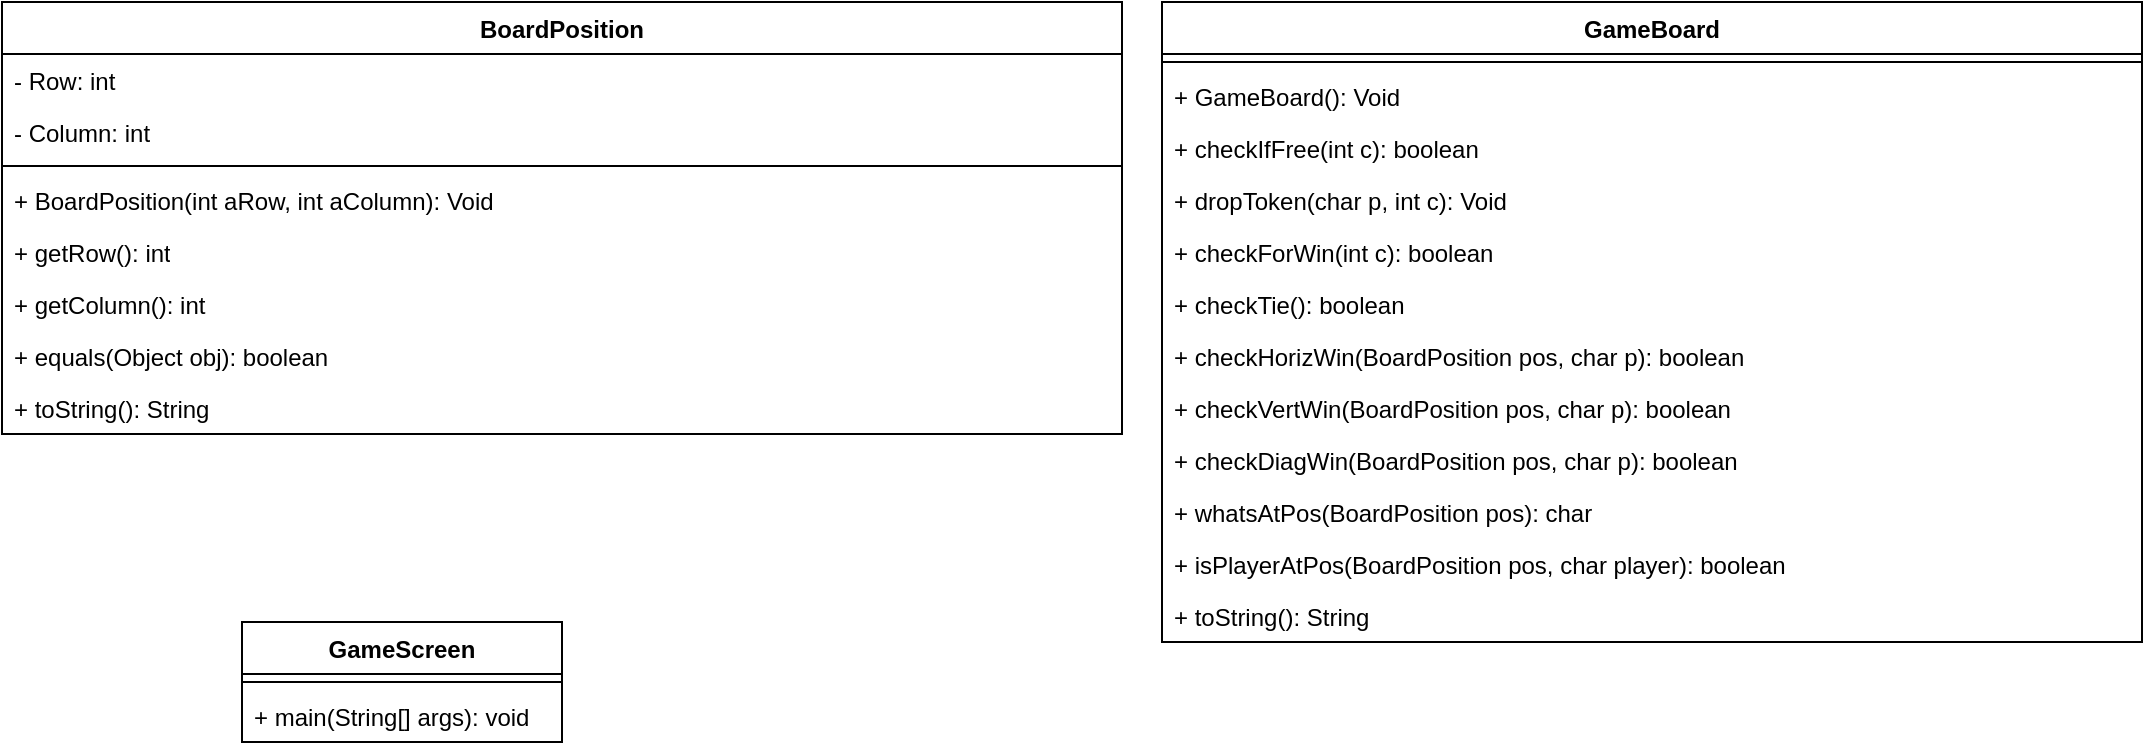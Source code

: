 <mxfile version="24.7.12">
  <diagram name="Page-1" id="5QF2G-VKI3ZIZT6h3Z0C">
    <mxGraphModel grid="1" page="1" gridSize="10" guides="1" tooltips="1" connect="1" arrows="1" fold="1" pageScale="1" pageWidth="850" pageHeight="1100" math="0" shadow="0">
      <root>
        <mxCell id="0" />
        <mxCell id="1" parent="0" />
        <mxCell id="p0DK3klaHOJDV2B-XUHO-1" value="BoardPosition" style="swimlane;fontStyle=1;align=center;verticalAlign=top;childLayout=stackLayout;horizontal=1;startSize=26;horizontalStack=0;resizeParent=1;resizeParentMax=0;resizeLast=0;collapsible=1;marginBottom=0;whiteSpace=wrap;html=1;" vertex="1" parent="1">
          <mxGeometry x="-230" y="140" width="560" height="216" as="geometry" />
        </mxCell>
        <mxCell id="p0DK3klaHOJDV2B-XUHO-2" value="- Row: int" style="text;strokeColor=none;fillColor=none;align=left;verticalAlign=top;spacingLeft=4;spacingRight=4;overflow=hidden;rotatable=0;points=[[0,0.5],[1,0.5]];portConstraint=eastwest;whiteSpace=wrap;html=1;" vertex="1" parent="p0DK3klaHOJDV2B-XUHO-1">
          <mxGeometry y="26" width="560" height="26" as="geometry" />
        </mxCell>
        <mxCell id="p0DK3klaHOJDV2B-XUHO-5" value="- Column: int" style="text;strokeColor=none;fillColor=none;align=left;verticalAlign=top;spacingLeft=4;spacingRight=4;overflow=hidden;rotatable=0;points=[[0,0.5],[1,0.5]];portConstraint=eastwest;whiteSpace=wrap;html=1;" vertex="1" parent="p0DK3klaHOJDV2B-XUHO-1">
          <mxGeometry y="52" width="560" height="26" as="geometry" />
        </mxCell>
        <mxCell id="p0DK3klaHOJDV2B-XUHO-3" value="" style="line;strokeWidth=1;fillColor=none;align=left;verticalAlign=middle;spacingTop=-1;spacingLeft=3;spacingRight=3;rotatable=0;labelPosition=right;points=[];portConstraint=eastwest;strokeColor=inherit;" vertex="1" parent="p0DK3klaHOJDV2B-XUHO-1">
          <mxGeometry y="78" width="560" height="8" as="geometry" />
        </mxCell>
        <mxCell id="p0DK3klaHOJDV2B-XUHO-6" value="+ BoardPosition(int aRow, int aColumn): Void" style="text;strokeColor=none;fillColor=none;align=left;verticalAlign=top;spacingLeft=4;spacingRight=4;overflow=hidden;rotatable=0;points=[[0,0.5],[1,0.5]];portConstraint=eastwest;whiteSpace=wrap;html=1;" vertex="1" parent="p0DK3klaHOJDV2B-XUHO-1">
          <mxGeometry y="86" width="560" height="26" as="geometry" />
        </mxCell>
        <mxCell id="p0DK3klaHOJDV2B-XUHO-4" value="+ getRow(): int" style="text;strokeColor=none;fillColor=none;align=left;verticalAlign=top;spacingLeft=4;spacingRight=4;overflow=hidden;rotatable=0;points=[[0,0.5],[1,0.5]];portConstraint=eastwest;whiteSpace=wrap;html=1;" vertex="1" parent="p0DK3klaHOJDV2B-XUHO-1">
          <mxGeometry y="112" width="560" height="26" as="geometry" />
        </mxCell>
        <mxCell id="p0DK3klaHOJDV2B-XUHO-10" value="+ getColumn(): int" style="text;strokeColor=none;fillColor=none;align=left;verticalAlign=top;spacingLeft=4;spacingRight=4;overflow=hidden;rotatable=0;points=[[0,0.5],[1,0.5]];portConstraint=eastwest;whiteSpace=wrap;html=1;" vertex="1" parent="p0DK3klaHOJDV2B-XUHO-1">
          <mxGeometry y="138" width="560" height="26" as="geometry" />
        </mxCell>
        <mxCell id="p0DK3klaHOJDV2B-XUHO-9" value="+ equals(Object obj): boolean" style="text;strokeColor=none;fillColor=none;align=left;verticalAlign=top;spacingLeft=4;spacingRight=4;overflow=hidden;rotatable=0;points=[[0,0.5],[1,0.5]];portConstraint=eastwest;whiteSpace=wrap;html=1;" vertex="1" parent="p0DK3klaHOJDV2B-XUHO-1">
          <mxGeometry y="164" width="560" height="26" as="geometry" />
        </mxCell>
        <mxCell id="p0DK3klaHOJDV2B-XUHO-8" value="+ toString(): String" style="text;strokeColor=none;fillColor=none;align=left;verticalAlign=top;spacingLeft=4;spacingRight=4;overflow=hidden;rotatable=0;points=[[0,0.5],[1,0.5]];portConstraint=eastwest;whiteSpace=wrap;html=1;" vertex="1" parent="p0DK3klaHOJDV2B-XUHO-1">
          <mxGeometry y="190" width="560" height="26" as="geometry" />
        </mxCell>
        <mxCell id="p0DK3klaHOJDV2B-XUHO-12" value="GameBoard" style="swimlane;fontStyle=1;align=center;verticalAlign=top;childLayout=stackLayout;horizontal=1;startSize=26;horizontalStack=0;resizeParent=1;resizeParentMax=0;resizeLast=0;collapsible=1;marginBottom=0;whiteSpace=wrap;html=1;" vertex="1" parent="1">
          <mxGeometry x="350" y="140" width="490" height="320" as="geometry" />
        </mxCell>
        <mxCell id="p0DK3klaHOJDV2B-XUHO-14" value="" style="line;strokeWidth=1;fillColor=none;align=left;verticalAlign=middle;spacingTop=-1;spacingLeft=3;spacingRight=3;rotatable=0;labelPosition=right;points=[];portConstraint=eastwest;strokeColor=inherit;" vertex="1" parent="p0DK3klaHOJDV2B-XUHO-12">
          <mxGeometry y="26" width="490" height="8" as="geometry" />
        </mxCell>
        <mxCell id="p0DK3klaHOJDV2B-XUHO-15" value="+ GameBoard(): Void" style="text;strokeColor=none;fillColor=none;align=left;verticalAlign=top;spacingLeft=4;spacingRight=4;overflow=hidden;rotatable=0;points=[[0,0.5],[1,0.5]];portConstraint=eastwest;whiteSpace=wrap;html=1;" vertex="1" parent="p0DK3klaHOJDV2B-XUHO-12">
          <mxGeometry y="34" width="490" height="26" as="geometry" />
        </mxCell>
        <mxCell id="p0DK3klaHOJDV2B-XUHO-30" value="+ checkIfFree(int c): boolean" style="text;strokeColor=none;fillColor=none;align=left;verticalAlign=top;spacingLeft=4;spacingRight=4;overflow=hidden;rotatable=0;points=[[0,0.5],[1,0.5]];portConstraint=eastwest;whiteSpace=wrap;html=1;" vertex="1" parent="p0DK3klaHOJDV2B-XUHO-12">
          <mxGeometry y="60" width="490" height="26" as="geometry" />
        </mxCell>
        <mxCell id="p0DK3klaHOJDV2B-XUHO-29" value="+ dropToken(char p, int c): Void" style="text;strokeColor=none;fillColor=none;align=left;verticalAlign=top;spacingLeft=4;spacingRight=4;overflow=hidden;rotatable=0;points=[[0,0.5],[1,0.5]];portConstraint=eastwest;whiteSpace=wrap;html=1;" vertex="1" parent="p0DK3klaHOJDV2B-XUHO-12">
          <mxGeometry y="86" width="490" height="26" as="geometry" />
        </mxCell>
        <mxCell id="p0DK3klaHOJDV2B-XUHO-28" value="+ checkForWin(int c): boolean" style="text;strokeColor=none;fillColor=none;align=left;verticalAlign=top;spacingLeft=4;spacingRight=4;overflow=hidden;rotatable=0;points=[[0,0.5],[1,0.5]];portConstraint=eastwest;whiteSpace=wrap;html=1;" vertex="1" parent="p0DK3klaHOJDV2B-XUHO-12">
          <mxGeometry y="112" width="490" height="26" as="geometry" />
        </mxCell>
        <mxCell id="p0DK3klaHOJDV2B-XUHO-27" value="+ checkTie(): boolean" style="text;strokeColor=none;fillColor=none;align=left;verticalAlign=top;spacingLeft=4;spacingRight=4;overflow=hidden;rotatable=0;points=[[0,0.5],[1,0.5]];portConstraint=eastwest;whiteSpace=wrap;html=1;" vertex="1" parent="p0DK3klaHOJDV2B-XUHO-12">
          <mxGeometry y="138" width="490" height="26" as="geometry" />
        </mxCell>
        <mxCell id="p0DK3klaHOJDV2B-XUHO-26" value="+ checkHorizWin(BoardPosition pos, char p): boolean" style="text;strokeColor=none;fillColor=none;align=left;verticalAlign=top;spacingLeft=4;spacingRight=4;overflow=hidden;rotatable=0;points=[[0,0.5],[1,0.5]];portConstraint=eastwest;whiteSpace=wrap;html=1;" vertex="1" parent="p0DK3klaHOJDV2B-XUHO-12">
          <mxGeometry y="164" width="490" height="26" as="geometry" />
        </mxCell>
        <mxCell id="p0DK3klaHOJDV2B-XUHO-25" value="+ checkVertWin(BoardPosition pos, char p): boolean" style="text;strokeColor=none;fillColor=none;align=left;verticalAlign=top;spacingLeft=4;spacingRight=4;overflow=hidden;rotatable=0;points=[[0,0.5],[1,0.5]];portConstraint=eastwest;whiteSpace=wrap;html=1;" vertex="1" parent="p0DK3klaHOJDV2B-XUHO-12">
          <mxGeometry y="190" width="490" height="26" as="geometry" />
        </mxCell>
        <mxCell id="p0DK3klaHOJDV2B-XUHO-24" value="+ checkDiagWin(BoardPosition pos, char p): boolean" style="text;strokeColor=none;fillColor=none;align=left;verticalAlign=top;spacingLeft=4;spacingRight=4;overflow=hidden;rotatable=0;points=[[0,0.5],[1,0.5]];portConstraint=eastwest;whiteSpace=wrap;html=1;" vertex="1" parent="p0DK3klaHOJDV2B-XUHO-12">
          <mxGeometry y="216" width="490" height="26" as="geometry" />
        </mxCell>
        <mxCell id="p0DK3klaHOJDV2B-XUHO-23" value="+ whatsAtPos(BoardPosition pos): char" style="text;strokeColor=none;fillColor=none;align=left;verticalAlign=top;spacingLeft=4;spacingRight=4;overflow=hidden;rotatable=0;points=[[0,0.5],[1,0.5]];portConstraint=eastwest;whiteSpace=wrap;html=1;" vertex="1" parent="p0DK3klaHOJDV2B-XUHO-12">
          <mxGeometry y="242" width="490" height="26" as="geometry" />
        </mxCell>
        <mxCell id="p0DK3klaHOJDV2B-XUHO-22" value="+ isPlayerAtPos(BoardPosition pos, char player): boolean" style="text;strokeColor=none;fillColor=none;align=left;verticalAlign=top;spacingLeft=4;spacingRight=4;overflow=hidden;rotatable=0;points=[[0,0.5],[1,0.5]];portConstraint=eastwest;whiteSpace=wrap;html=1;" vertex="1" parent="p0DK3klaHOJDV2B-XUHO-12">
          <mxGeometry y="268" width="490" height="26" as="geometry" />
        </mxCell>
        <mxCell id="p0DK3klaHOJDV2B-XUHO-21" value="+ toString(): String" style="text;strokeColor=none;fillColor=none;align=left;verticalAlign=top;spacingLeft=4;spacingRight=4;overflow=hidden;rotatable=0;points=[[0,0.5],[1,0.5]];portConstraint=eastwest;whiteSpace=wrap;html=1;" vertex="1" parent="p0DK3klaHOJDV2B-XUHO-12">
          <mxGeometry y="294" width="490" height="26" as="geometry" />
        </mxCell>
        <mxCell id="p0DK3klaHOJDV2B-XUHO-16" value="GameScreen" style="swimlane;fontStyle=1;align=center;verticalAlign=top;childLayout=stackLayout;horizontal=1;startSize=26;horizontalStack=0;resizeParent=1;resizeParentMax=0;resizeLast=0;collapsible=1;marginBottom=0;whiteSpace=wrap;html=1;" vertex="1" parent="1">
          <mxGeometry x="-110" y="450" width="160" height="60" as="geometry" />
        </mxCell>
        <mxCell id="p0DK3klaHOJDV2B-XUHO-18" value="" style="line;strokeWidth=1;fillColor=none;align=left;verticalAlign=middle;spacingTop=-1;spacingLeft=3;spacingRight=3;rotatable=0;labelPosition=right;points=[];portConstraint=eastwest;strokeColor=inherit;" vertex="1" parent="p0DK3klaHOJDV2B-XUHO-16">
          <mxGeometry y="26" width="160" height="8" as="geometry" />
        </mxCell>
        <mxCell id="p0DK3klaHOJDV2B-XUHO-19" value="+ main(String[] args): void" style="text;strokeColor=none;fillColor=none;align=left;verticalAlign=top;spacingLeft=4;spacingRight=4;overflow=hidden;rotatable=0;points=[[0,0.5],[1,0.5]];portConstraint=eastwest;whiteSpace=wrap;html=1;" vertex="1" parent="p0DK3klaHOJDV2B-XUHO-16">
          <mxGeometry y="34" width="160" height="26" as="geometry" />
        </mxCell>
      </root>
    </mxGraphModel>
  </diagram>
</mxfile>
